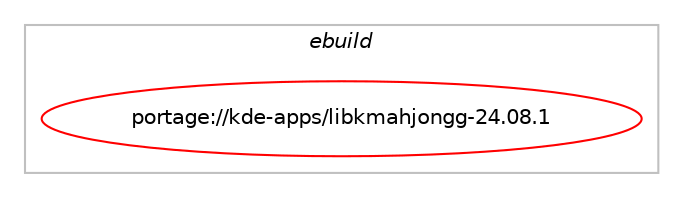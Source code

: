 digraph prolog {

# *************
# Graph options
# *************

newrank=true;
concentrate=true;
compound=true;
graph [rankdir=LR,fontname=Helvetica,fontsize=10,ranksep=1.5];#, ranksep=2.5, nodesep=0.2];
edge  [arrowhead=vee];
node  [fontname=Helvetica,fontsize=10];

# **********
# The ebuild
# **********

subgraph cluster_leftcol {
color=gray;
label=<<i>ebuild</i>>;
id [label="portage://kde-apps/libkmahjongg-24.08.1", color=red, width=4, href="../kde-apps/libkmahjongg-24.08.1.svg"];
}

# ****************
# The dependencies
# ****************

subgraph cluster_midcol {
color=gray;
label=<<i>dependencies</i>>;
subgraph cluster_compile {
fillcolor="#eeeeee";
style=filled;
label=<<i>compile</i>>;
# *** BEGIN UNKNOWN DEPENDENCY TYPE (TODO) ***
# id -> equal(package_dependency(portage://kde-apps/libkmahjongg-24.08.1,install,no,dev-qt,qtbase,greaterequal,[6.7.2,,,6.7.2],[slot(6)],[use(enable(gui),none),use(enable(widgets),none)]))
# *** END UNKNOWN DEPENDENCY TYPE (TODO) ***

# *** BEGIN UNKNOWN DEPENDENCY TYPE (TODO) ***
# id -> equal(package_dependency(portage://kde-apps/libkmahjongg-24.08.1,install,no,dev-qt,qtbase,none,[,,],[slot(6)],[]))
# *** END UNKNOWN DEPENDENCY TYPE (TODO) ***

# *** BEGIN UNKNOWN DEPENDENCY TYPE (TODO) ***
# id -> equal(package_dependency(portage://kde-apps/libkmahjongg-24.08.1,install,no,dev-qt,qtsvg,greaterequal,[6.7.2,,,6.7.2],[slot(6)],[]))
# *** END UNKNOWN DEPENDENCY TYPE (TODO) ***

# *** BEGIN UNKNOWN DEPENDENCY TYPE (TODO) ***
# id -> equal(package_dependency(portage://kde-apps/libkmahjongg-24.08.1,install,no,kde-frameworks,kconfig,greaterequal,[6.5.0,,,6.5.0],[slot(6)],[]))
# *** END UNKNOWN DEPENDENCY TYPE (TODO) ***

# *** BEGIN UNKNOWN DEPENDENCY TYPE (TODO) ***
# id -> equal(package_dependency(portage://kde-apps/libkmahjongg-24.08.1,install,no,kde-frameworks,kconfigwidgets,greaterequal,[6.5.0,,,6.5.0],[slot(6)],[]))
# *** END UNKNOWN DEPENDENCY TYPE (TODO) ***

# *** BEGIN UNKNOWN DEPENDENCY TYPE (TODO) ***
# id -> equal(package_dependency(portage://kde-apps/libkmahjongg-24.08.1,install,no,kde-frameworks,ki18n,greaterequal,[6.5.0,,,6.5.0],[slot(6)],[]))
# *** END UNKNOWN DEPENDENCY TYPE (TODO) ***

# *** BEGIN UNKNOWN DEPENDENCY TYPE (TODO) ***
# id -> equal(package_dependency(portage://kde-apps/libkmahjongg-24.08.1,install,no,kde-frameworks,kwidgetsaddons,greaterequal,[6.5.0,,,6.5.0],[slot(6)],[]))
# *** END UNKNOWN DEPENDENCY TYPE (TODO) ***

}
subgraph cluster_compileandrun {
fillcolor="#eeeeee";
style=filled;
label=<<i>compile and run</i>>;
}
subgraph cluster_run {
fillcolor="#eeeeee";
style=filled;
label=<<i>run</i>>;
# *** BEGIN UNKNOWN DEPENDENCY TYPE (TODO) ***
# id -> equal(any_of_group([package_dependency(portage://kde-apps/libkmahjongg-24.08.1,run,no,kde-frameworks,breeze-icons,none,[,,],any_different_slot,[]),package_dependency(portage://kde-apps/libkmahjongg-24.08.1,run,no,kde-frameworks,oxygen-icons,none,[,,],any_different_slot,[])]))
# *** END UNKNOWN DEPENDENCY TYPE (TODO) ***

# *** BEGIN UNKNOWN DEPENDENCY TYPE (TODO) ***
# id -> equal(package_dependency(portage://kde-apps/libkmahjongg-24.08.1,run,no,dev-qt,qtbase,greaterequal,[6.7.2,,,6.7.2],[slot(6)],[use(enable(gui),none),use(enable(widgets),none)]))
# *** END UNKNOWN DEPENDENCY TYPE (TODO) ***

# *** BEGIN UNKNOWN DEPENDENCY TYPE (TODO) ***
# id -> equal(package_dependency(portage://kde-apps/libkmahjongg-24.08.1,run,no,dev-qt,qtbase,none,[,,],[slot(6)],[]))
# *** END UNKNOWN DEPENDENCY TYPE (TODO) ***

# *** BEGIN UNKNOWN DEPENDENCY TYPE (TODO) ***
# id -> equal(package_dependency(portage://kde-apps/libkmahjongg-24.08.1,run,no,dev-qt,qtsvg,greaterequal,[6.7.2,,,6.7.2],[slot(6)],[]))
# *** END UNKNOWN DEPENDENCY TYPE (TODO) ***

# *** BEGIN UNKNOWN DEPENDENCY TYPE (TODO) ***
# id -> equal(package_dependency(portage://kde-apps/libkmahjongg-24.08.1,run,no,kde-frameworks,kconfig,greaterequal,[6.5.0,,,6.5.0],[slot(6)],[]))
# *** END UNKNOWN DEPENDENCY TYPE (TODO) ***

# *** BEGIN UNKNOWN DEPENDENCY TYPE (TODO) ***
# id -> equal(package_dependency(portage://kde-apps/libkmahjongg-24.08.1,run,no,kde-frameworks,kconfigwidgets,greaterequal,[6.5.0,,,6.5.0],[slot(6)],[]))
# *** END UNKNOWN DEPENDENCY TYPE (TODO) ***

# *** BEGIN UNKNOWN DEPENDENCY TYPE (TODO) ***
# id -> equal(package_dependency(portage://kde-apps/libkmahjongg-24.08.1,run,no,kde-frameworks,kf-env,greaterequal,[6,,,6],[],[]))
# *** END UNKNOWN DEPENDENCY TYPE (TODO) ***

# *** BEGIN UNKNOWN DEPENDENCY TYPE (TODO) ***
# id -> equal(package_dependency(portage://kde-apps/libkmahjongg-24.08.1,run,no,kde-frameworks,ki18n,greaterequal,[6.5.0,,,6.5.0],[slot(6)],[]))
# *** END UNKNOWN DEPENDENCY TYPE (TODO) ***

# *** BEGIN UNKNOWN DEPENDENCY TYPE (TODO) ***
# id -> equal(package_dependency(portage://kde-apps/libkmahjongg-24.08.1,run,no,kde-frameworks,kwidgetsaddons,greaterequal,[6.5.0,,,6.5.0],[slot(6)],[]))
# *** END UNKNOWN DEPENDENCY TYPE (TODO) ***

# *** BEGIN UNKNOWN DEPENDENCY TYPE (TODO) ***
# id -> equal(package_dependency(portage://kde-apps/libkmahjongg-24.08.1,run,weak,kde-apps,libkmahjongg,none,[,,],[slot(5)],[]))
# *** END UNKNOWN DEPENDENCY TYPE (TODO) ***

}
}

# **************
# The candidates
# **************

subgraph cluster_choices {
rank=same;
color=gray;
label=<<i>candidates</i>>;

}

}
